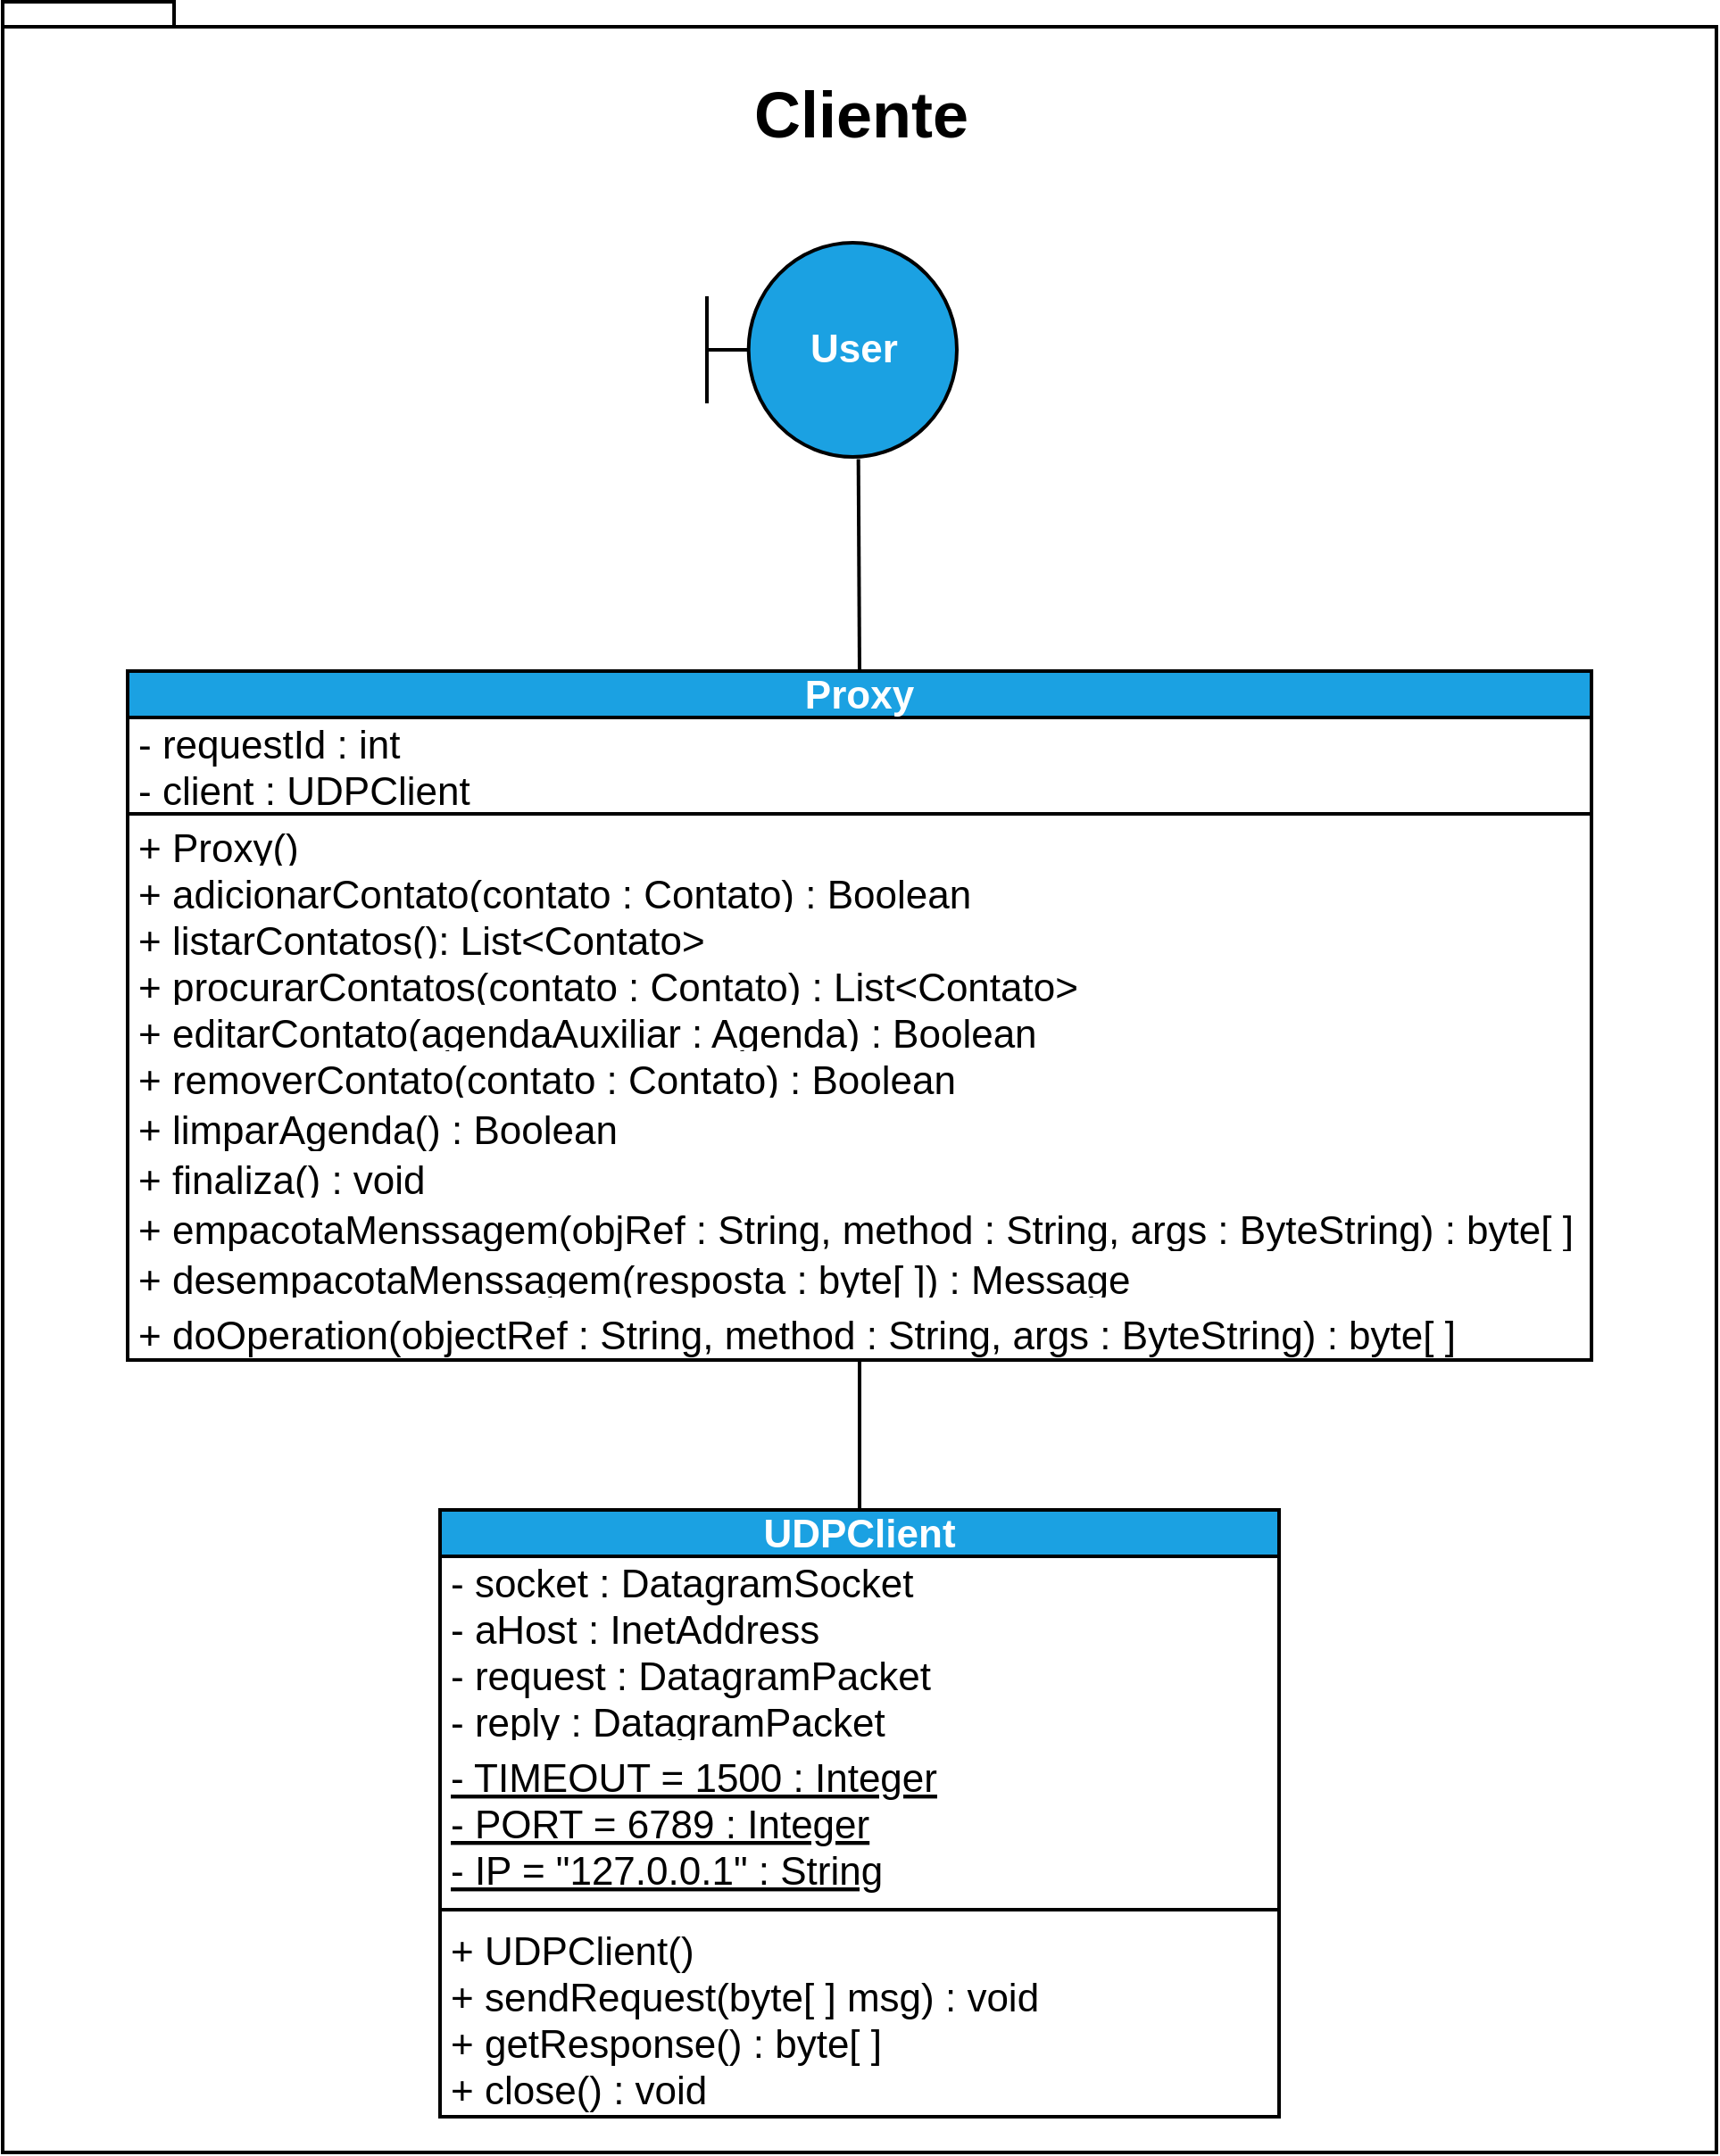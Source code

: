 <mxfile>
    <diagram id="IJAdkXBiWt1ftDGZ9WUL" name="Página-1">
        <mxGraphModel dx="1721" dy="1799" grid="1" gridSize="10" guides="1" tooltips="1" connect="1" arrows="1" fold="1" page="1" pageScale="1" pageWidth="827" pageHeight="1169" math="0" shadow="0">
            <root>
                <mxCell id="0"/>
                <mxCell id="1" parent="0"/>
                <mxCell id="24" value="&lt;font style=&quot;font-size: 36px ; line-height: 2.6&quot;&gt;Cliente&lt;/font&gt;" style="shape=folder;fontStyle=1;spacingTop=10;tabWidth=40;tabHeight=14;tabPosition=left;html=1;fontSize=22;strokeColor=default;strokeWidth=2;verticalAlign=top;" parent="1" vertex="1">
                    <mxGeometry x="-114.5" y="-35" width="960" height="1205" as="geometry"/>
                </mxCell>
                <mxCell id="25" value="User" style="shape=umlBoundary;whiteSpace=wrap;html=1;fillColor=#1ba1e2;strokeColor=#000000;strokeWidth=2;fontStyle=1;fontSize=22;verticalAlign=middle;fontColor=#ffffff;spacing=2;" parent="1" vertex="1">
                    <mxGeometry x="280" y="100" width="140" height="120" as="geometry"/>
                </mxCell>
                <mxCell id="26" style="edgeStyle=none;html=1;exitX=0.5;exitY=0;exitDx=0;exitDy=0;entryX=0.606;entryY=1.01;entryDx=0;entryDy=0;entryPerimeter=0;fontSize=22;endArrow=none;endFill=0;strokeWidth=2;" parent="1" source="27" target="25" edge="1">
                    <mxGeometry relative="1" as="geometry"/>
                </mxCell>
                <mxCell id="27" value="Proxy" style="swimlane;fontStyle=1;align=center;verticalAlign=bottom;childLayout=stackLayout;horizontal=1;startSize=26;horizontalStack=0;resizeParent=1;resizeParentMax=0;resizeLast=0;collapsible=1;marginBottom=0;fontSize=22;strokeColor=#000000;strokeWidth=2;fillColor=#1ba1e2;fontColor=#ffffff;" parent="1" vertex="1">
                    <mxGeometry x="-44.5" y="340" width="820" height="386" as="geometry"/>
                </mxCell>
                <mxCell id="28" value="- requestId : int&#10;- client : UDPClient" style="text;strokeColor=none;fillColor=none;align=left;verticalAlign=middle;spacingLeft=4;spacingRight=4;overflow=hidden;rotatable=0;points=[[0,0.5],[1,0.5]];portConstraint=eastwest;fontSize=22;fontStyle=0" parent="27" vertex="1">
                    <mxGeometry y="26" width="820" height="50" as="geometry"/>
                </mxCell>
                <mxCell id="30" value="" style="line;strokeWidth=2;fillColor=none;align=left;verticalAlign=middle;spacingTop=-1;spacingLeft=3;spacingRight=3;rotatable=0;labelPosition=right;points=[];portConstraint=eastwest;fontSize=22;" parent="27" vertex="1">
                    <mxGeometry y="76" width="820" height="8" as="geometry"/>
                </mxCell>
                <mxCell id="31" value="+ Proxy()" style="text;strokeColor=none;fillColor=none;align=left;verticalAlign=middle;spacingLeft=4;spacingRight=4;overflow=hidden;rotatable=0;points=[[0,0.5],[1,0.5]];portConstraint=eastwest;fontSize=22;" parent="27" vertex="1">
                    <mxGeometry y="84" width="820" height="26" as="geometry"/>
                </mxCell>
                <mxCell id="32" value="+ adicionarContato(contato : Contato) : Boolean" style="text;strokeColor=none;fillColor=none;align=left;verticalAlign=middle;spacingLeft=4;spacingRight=4;overflow=hidden;rotatable=0;points=[[0,0.5],[1,0.5]];portConstraint=eastwest;fontSize=22;" parent="27" vertex="1">
                    <mxGeometry y="110" width="820" height="26" as="geometry"/>
                </mxCell>
                <mxCell id="33" value="+ listarContatos(): List&lt;Contato&gt;" style="text;strokeColor=none;fillColor=none;align=left;verticalAlign=middle;spacingLeft=4;spacingRight=4;overflow=hidden;rotatable=0;points=[[0,0.5],[1,0.5]];portConstraint=eastwest;fontSize=22;" parent="27" vertex="1">
                    <mxGeometry y="136" width="820" height="26" as="geometry"/>
                </mxCell>
                <mxCell id="34" value="+ procurarContatos(contato : Contato) : List&lt;Contato&gt;" style="text;strokeColor=none;fillColor=none;align=left;verticalAlign=middle;spacingLeft=4;spacingRight=4;overflow=hidden;rotatable=0;points=[[0,0.5],[1,0.5]];portConstraint=eastwest;fontSize=22;" parent="27" vertex="1">
                    <mxGeometry y="162" width="820" height="26" as="geometry"/>
                </mxCell>
                <mxCell id="35" value="+ editarContato(agendaAuxiliar : Agenda) : Boolean" style="text;strokeColor=none;fillColor=none;align=left;verticalAlign=middle;spacingLeft=4;spacingRight=4;overflow=hidden;rotatable=0;points=[[0,0.5],[1,0.5]];portConstraint=eastwest;fontSize=22;" parent="27" vertex="1">
                    <mxGeometry y="188" width="820" height="26" as="geometry"/>
                </mxCell>
                <mxCell id="36" value="+ removerContato(contato : Contato) : Boolean" style="text;strokeColor=none;fillColor=none;align=left;verticalAlign=middle;spacingLeft=4;spacingRight=4;overflow=hidden;rotatable=0;points=[[0,0.5],[1,0.5]];portConstraint=eastwest;fontSize=22;" parent="27" vertex="1">
                    <mxGeometry y="214" width="820" height="26" as="geometry"/>
                </mxCell>
                <mxCell id="37" value="+ limparAgenda() : Boolean" style="text;strokeColor=none;fillColor=none;align=left;verticalAlign=middle;spacingLeft=4;spacingRight=4;overflow=hidden;rotatable=0;points=[[0,0.5],[1,0.5]];portConstraint=eastwest;fontSize=22;" parent="27" vertex="1">
                    <mxGeometry y="240" width="820" height="30" as="geometry"/>
                </mxCell>
                <mxCell id="38" value="+ finaliza() : void" style="text;strokeColor=none;fillColor=none;align=left;verticalAlign=middle;spacingLeft=4;spacingRight=4;overflow=hidden;rotatable=0;points=[[0,0.5],[1,0.5]];portConstraint=eastwest;fontSize=22;" parent="27" vertex="1">
                    <mxGeometry y="270" width="820" height="26" as="geometry"/>
                </mxCell>
                <mxCell id="39" value="+ empacotaMenssagem(objRef : String, method : String, args : ByteString) : byte[ ]" style="text;strokeColor=none;fillColor=none;align=left;verticalAlign=middle;spacingLeft=4;spacingRight=4;overflow=hidden;rotatable=0;points=[[0,0.5],[1,0.5]];portConstraint=eastwest;fontSize=22;" parent="27" vertex="1">
                    <mxGeometry y="296" width="820" height="30" as="geometry"/>
                </mxCell>
                <mxCell id="40" value="+ desempacotaMenssagem(resposta : byte[ ]) : Message" style="text;strokeColor=none;fillColor=none;align=left;verticalAlign=middle;spacingLeft=4;spacingRight=4;overflow=hidden;rotatable=0;points=[[0,0.5],[1,0.5]];portConstraint=eastwest;fontSize=22;" parent="27" vertex="1">
                    <mxGeometry y="326" width="820" height="26" as="geometry"/>
                </mxCell>
                <mxCell id="41" value="+ doOperation(objectRef : String, method : String, args : ByteString) : byte[ ]" style="text;strokeColor=none;fillColor=none;align=left;verticalAlign=top;spacingLeft=4;spacingRight=4;overflow=hidden;rotatable=0;points=[[0,0.5],[1,0.5]];portConstraint=eastwest;fontSize=22;" parent="27" vertex="1">
                    <mxGeometry y="352" width="820" height="34" as="geometry"/>
                </mxCell>
                <mxCell id="42" style="edgeStyle=none;html=1;exitX=0.5;exitY=0;exitDx=0;exitDy=0;fontSize=22;endArrow=none;endFill=0;strokeWidth=2;" parent="1" source="43" target="41" edge="1">
                    <mxGeometry relative="1" as="geometry"/>
                </mxCell>
                <mxCell id="43" value="UDPClient" style="swimlane;fontStyle=1;align=center;verticalAlign=bottom;childLayout=stackLayout;horizontal=1;startSize=26;horizontalStack=0;resizeParent=1;resizeParentMax=0;resizeLast=0;collapsible=1;marginBottom=0;fontSize=22;strokeColor=#000000;strokeWidth=2;fillColor=#1ba1e2;fontColor=#ffffff;" parent="1" vertex="1">
                    <mxGeometry x="130.5" y="810" width="470" height="340" as="geometry"/>
                </mxCell>
                <mxCell id="44" value="- socket : DatagramSocket&#10;- aHost : InetAddress&#10;- request : DatagramPacket&#10;- reply : DatagramPacket" style="text;strokeColor=none;fillColor=none;align=left;verticalAlign=middle;spacingLeft=4;spacingRight=4;overflow=hidden;rotatable=0;points=[[0,0.5],[1,0.5]];portConstraint=eastwest;fontSize=22;" parent="43" vertex="1">
                    <mxGeometry y="26" width="470" height="104" as="geometry"/>
                </mxCell>
                <mxCell id="45" value="- TIMEOUT = 1500 : Integer&#10;- PORT = 6789 : Integer&#10;- IP = &quot;127.0.0.1&quot; : String" style="text;strokeColor=none;fillColor=none;align=left;verticalAlign=top;spacingLeft=4;spacingRight=4;overflow=hidden;rotatable=0;points=[[0,0.5],[1,0.5]];portConstraint=eastwest;fontSize=22;fontStyle=4" parent="43" vertex="1">
                    <mxGeometry y="130" width="470" height="90" as="geometry"/>
                </mxCell>
                <mxCell id="46" value="" style="line;strokeWidth=2;fillColor=none;align=left;verticalAlign=middle;spacingTop=-1;spacingLeft=3;spacingRight=3;rotatable=0;labelPosition=right;points=[];portConstraint=eastwest;fontSize=22;" parent="43" vertex="1">
                    <mxGeometry y="220" width="470" height="8" as="geometry"/>
                </mxCell>
                <mxCell id="47" value="+ UDPClient()&#10;+ sendRequest(byte[ ] msg) : void&#10;+ getResponse() : byte[ ]&#10;+ close() : void" style="text;strokeColor=none;fillColor=none;align=left;verticalAlign=middle;spacingLeft=4;spacingRight=4;overflow=hidden;rotatable=0;points=[[0,0.5],[1,0.5]];portConstraint=eastwest;fontSize=22;" parent="43" vertex="1">
                    <mxGeometry y="228" width="470" height="112" as="geometry"/>
                </mxCell>
            </root>
        </mxGraphModel>
    </diagram>
</mxfile>